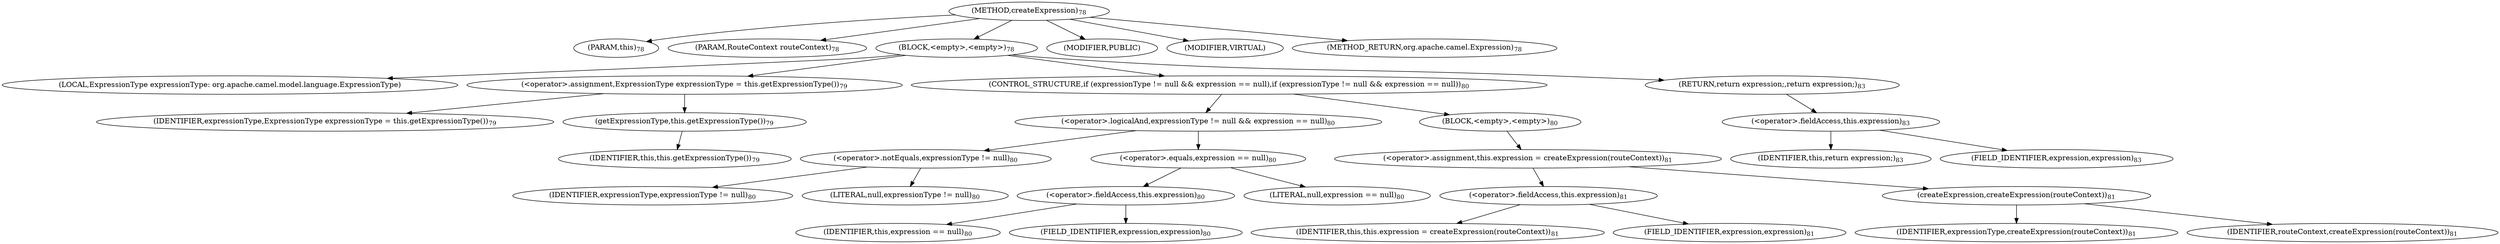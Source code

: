 digraph "createExpression" {  
"137" [label = <(METHOD,createExpression)<SUB>78</SUB>> ]
"14" [label = <(PARAM,this)<SUB>78</SUB>> ]
"138" [label = <(PARAM,RouteContext routeContext)<SUB>78</SUB>> ]
"139" [label = <(BLOCK,&lt;empty&gt;,&lt;empty&gt;)<SUB>78</SUB>> ]
"140" [label = <(LOCAL,ExpressionType expressionType: org.apache.camel.model.language.ExpressionType)> ]
"141" [label = <(&lt;operator&gt;.assignment,ExpressionType expressionType = this.getExpressionType())<SUB>79</SUB>> ]
"142" [label = <(IDENTIFIER,expressionType,ExpressionType expressionType = this.getExpressionType())<SUB>79</SUB>> ]
"143" [label = <(getExpressionType,this.getExpressionType())<SUB>79</SUB>> ]
"13" [label = <(IDENTIFIER,this,this.getExpressionType())<SUB>79</SUB>> ]
"144" [label = <(CONTROL_STRUCTURE,if (expressionType != null &amp;&amp; expression == null),if (expressionType != null &amp;&amp; expression == null))<SUB>80</SUB>> ]
"145" [label = <(&lt;operator&gt;.logicalAnd,expressionType != null &amp;&amp; expression == null)<SUB>80</SUB>> ]
"146" [label = <(&lt;operator&gt;.notEquals,expressionType != null)<SUB>80</SUB>> ]
"147" [label = <(IDENTIFIER,expressionType,expressionType != null)<SUB>80</SUB>> ]
"148" [label = <(LITERAL,null,expressionType != null)<SUB>80</SUB>> ]
"149" [label = <(&lt;operator&gt;.equals,expression == null)<SUB>80</SUB>> ]
"150" [label = <(&lt;operator&gt;.fieldAccess,this.expression)<SUB>80</SUB>> ]
"151" [label = <(IDENTIFIER,this,expression == null)<SUB>80</SUB>> ]
"152" [label = <(FIELD_IDENTIFIER,expression,expression)<SUB>80</SUB>> ]
"153" [label = <(LITERAL,null,expression == null)<SUB>80</SUB>> ]
"154" [label = <(BLOCK,&lt;empty&gt;,&lt;empty&gt;)<SUB>80</SUB>> ]
"155" [label = <(&lt;operator&gt;.assignment,this.expression = createExpression(routeContext))<SUB>81</SUB>> ]
"156" [label = <(&lt;operator&gt;.fieldAccess,this.expression)<SUB>81</SUB>> ]
"157" [label = <(IDENTIFIER,this,this.expression = createExpression(routeContext))<SUB>81</SUB>> ]
"158" [label = <(FIELD_IDENTIFIER,expression,expression)<SUB>81</SUB>> ]
"159" [label = <(createExpression,createExpression(routeContext))<SUB>81</SUB>> ]
"160" [label = <(IDENTIFIER,expressionType,createExpression(routeContext))<SUB>81</SUB>> ]
"161" [label = <(IDENTIFIER,routeContext,createExpression(routeContext))<SUB>81</SUB>> ]
"162" [label = <(RETURN,return expression;,return expression;)<SUB>83</SUB>> ]
"163" [label = <(&lt;operator&gt;.fieldAccess,this.expression)<SUB>83</SUB>> ]
"164" [label = <(IDENTIFIER,this,return expression;)<SUB>83</SUB>> ]
"165" [label = <(FIELD_IDENTIFIER,expression,expression)<SUB>83</SUB>> ]
"166" [label = <(MODIFIER,PUBLIC)> ]
"167" [label = <(MODIFIER,VIRTUAL)> ]
"168" [label = <(METHOD_RETURN,org.apache.camel.Expression)<SUB>78</SUB>> ]
  "137" -> "14" 
  "137" -> "138" 
  "137" -> "139" 
  "137" -> "166" 
  "137" -> "167" 
  "137" -> "168" 
  "139" -> "140" 
  "139" -> "141" 
  "139" -> "144" 
  "139" -> "162" 
  "141" -> "142" 
  "141" -> "143" 
  "143" -> "13" 
  "144" -> "145" 
  "144" -> "154" 
  "145" -> "146" 
  "145" -> "149" 
  "146" -> "147" 
  "146" -> "148" 
  "149" -> "150" 
  "149" -> "153" 
  "150" -> "151" 
  "150" -> "152" 
  "154" -> "155" 
  "155" -> "156" 
  "155" -> "159" 
  "156" -> "157" 
  "156" -> "158" 
  "159" -> "160" 
  "159" -> "161" 
  "162" -> "163" 
  "163" -> "164" 
  "163" -> "165" 
}
